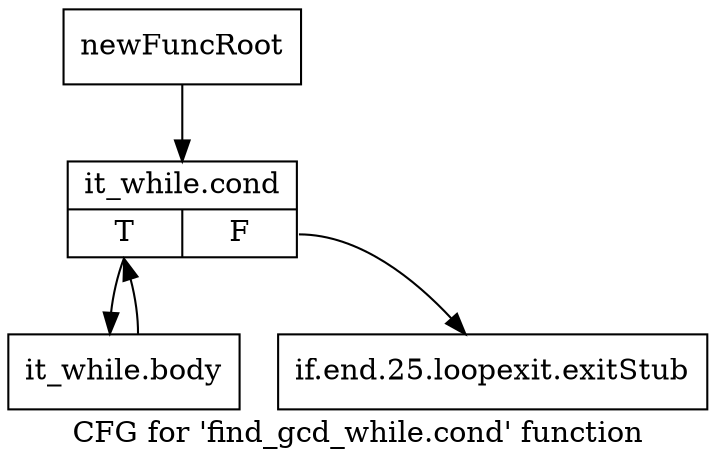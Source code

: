 digraph "CFG for 'find_gcd_while.cond' function" {
	label="CFG for 'find_gcd_while.cond' function";

	Node0xaa7c490 [shape=record,label="{newFuncRoot}"];
	Node0xaa7c490 -> Node0xaa7ce00;
	Node0xaa7c4e0 [shape=record,label="{if.end.25.loopexit.exitStub}"];
	Node0xaa7ce00 [shape=record,label="{it_while.cond|{<s0>T|<s1>F}}"];
	Node0xaa7ce00:s0 -> Node0xaa7ce50;
	Node0xaa7ce00:s1 -> Node0xaa7c4e0;
	Node0xaa7ce50 [shape=record,label="{it_while.body}"];
	Node0xaa7ce50 -> Node0xaa7ce00;
}
